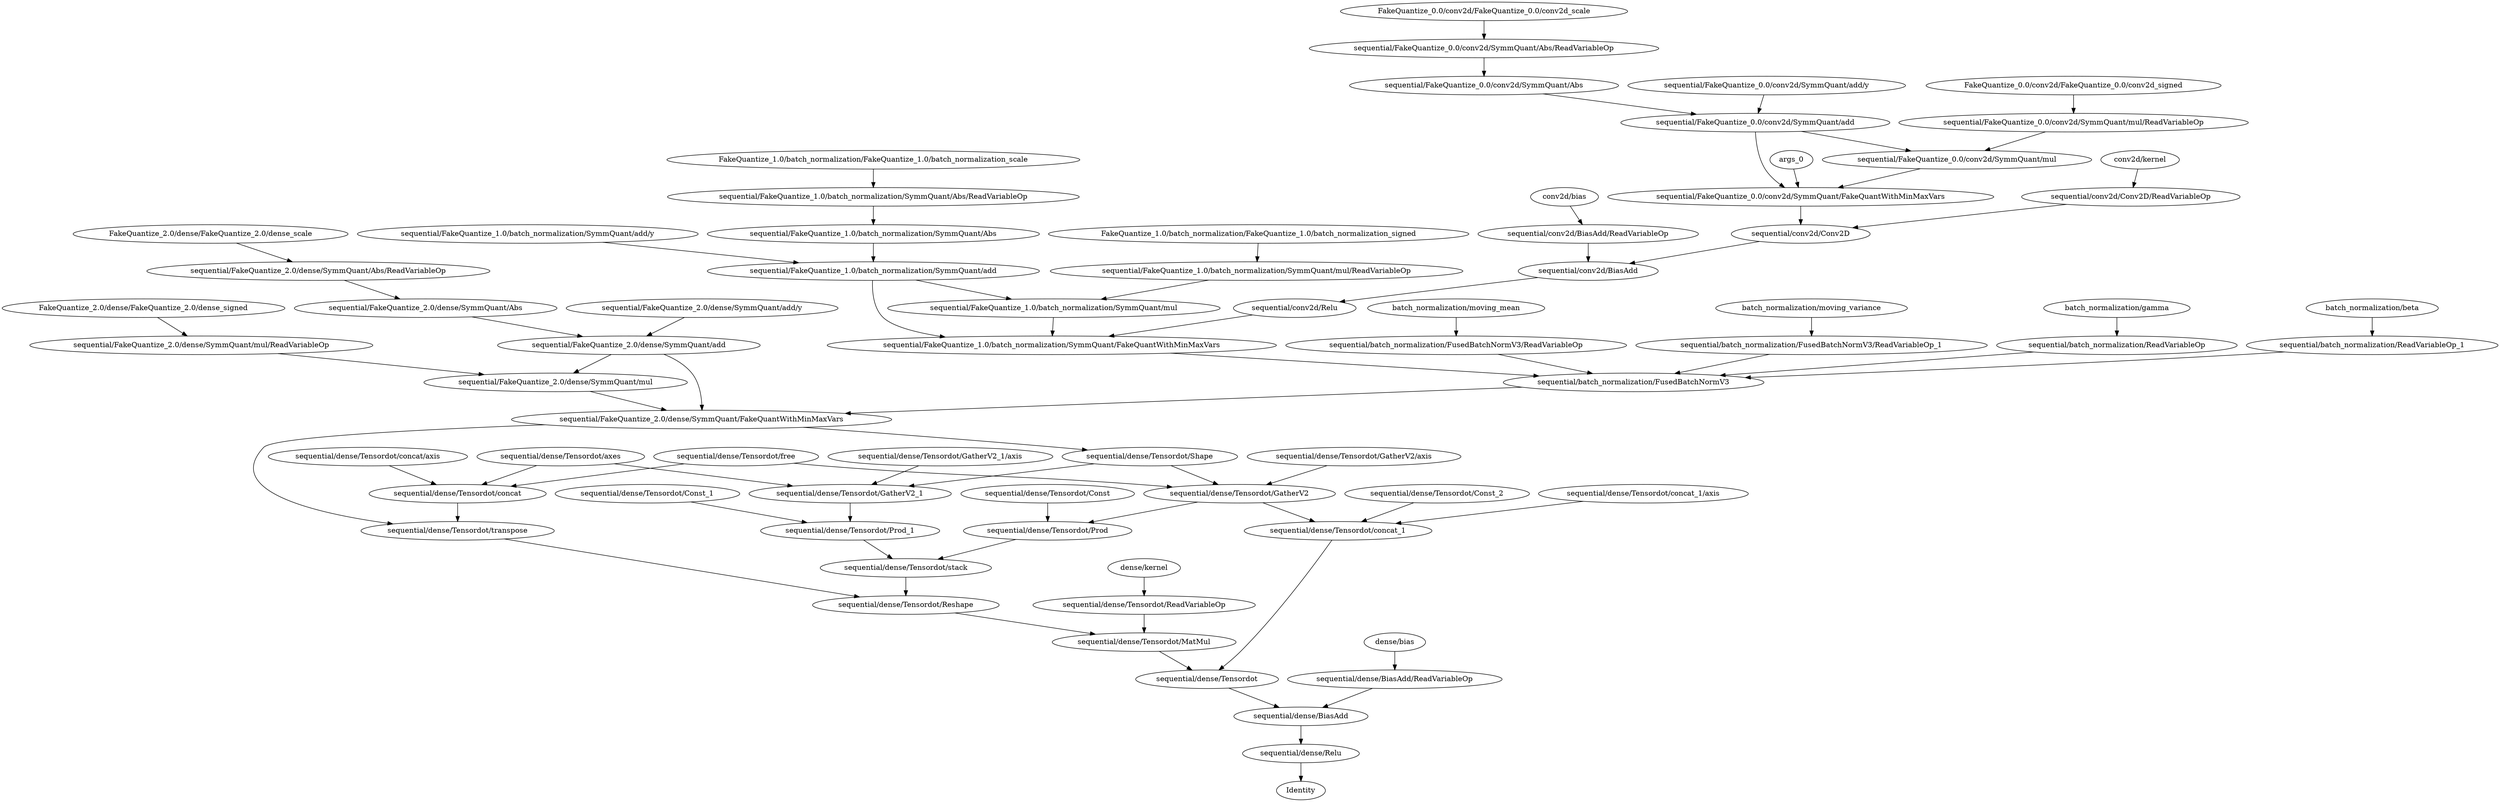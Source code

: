 strict digraph  {
args_0 [op=Placeholder];
"FakeQuantize_0.0/conv2d/FakeQuantize_0.0/conv2d_scale" [op=Placeholder];
"sequential/FakeQuantize_0.0/conv2d/SymmQuant/Abs/ReadVariableOp" [op=ReadVariableOp];
"sequential/FakeQuantize_0.0/conv2d/SymmQuant/Abs" [op=Abs];
"sequential/FakeQuantize_0.0/conv2d/SymmQuant/add/y" [op=Const];
"sequential/FakeQuantize_0.0/conv2d/SymmQuant/add" [op=AddV2];
"FakeQuantize_0.0/conv2d/FakeQuantize_0.0/conv2d_signed" [op=Placeholder];
"sequential/FakeQuantize_0.0/conv2d/SymmQuant/mul/ReadVariableOp" [op=ReadVariableOp];
"sequential/FakeQuantize_0.0/conv2d/SymmQuant/mul" [op=Mul];
"sequential/FakeQuantize_0.0/conv2d/SymmQuant/FakeQuantWithMinMaxVars" [op=FakeQuantWithMinMaxVars];
"conv2d/kernel" [op=Placeholder];
"sequential/conv2d/Conv2D/ReadVariableOp" [op=ReadVariableOp];
"sequential/conv2d/Conv2D" [op=Conv2D];
"conv2d/bias" [op=Placeholder];
"sequential/conv2d/BiasAdd/ReadVariableOp" [op=ReadVariableOp];
"sequential/conv2d/BiasAdd" [op=BiasAdd];
"sequential/conv2d/Relu" [op=Relu];
"FakeQuantize_1.0/batch_normalization/FakeQuantize_1.0/batch_normalization_scale" [op=Placeholder];
"sequential/FakeQuantize_1.0/batch_normalization/SymmQuant/Abs/ReadVariableOp" [op=ReadVariableOp];
"sequential/FakeQuantize_1.0/batch_normalization/SymmQuant/Abs" [op=Abs];
"sequential/FakeQuantize_1.0/batch_normalization/SymmQuant/add/y" [op=Const];
"sequential/FakeQuantize_1.0/batch_normalization/SymmQuant/add" [op=AddV2];
"FakeQuantize_1.0/batch_normalization/FakeQuantize_1.0/batch_normalization_signed" [op=Placeholder];
"sequential/FakeQuantize_1.0/batch_normalization/SymmQuant/mul/ReadVariableOp" [op=ReadVariableOp];
"sequential/FakeQuantize_1.0/batch_normalization/SymmQuant/mul" [op=Mul];
"sequential/FakeQuantize_1.0/batch_normalization/SymmQuant/FakeQuantWithMinMaxVars" [op=FakeQuantWithMinMaxVars];
"batch_normalization/gamma" [op=Placeholder];
"sequential/batch_normalization/ReadVariableOp" [op=ReadVariableOp];
"batch_normalization/beta" [op=Placeholder];
"sequential/batch_normalization/ReadVariableOp_1" [op=ReadVariableOp];
"batch_normalization/moving_mean" [op=Placeholder];
"sequential/batch_normalization/FusedBatchNormV3/ReadVariableOp" [op=ReadVariableOp];
"batch_normalization/moving_variance" [op=Placeholder];
"sequential/batch_normalization/FusedBatchNormV3/ReadVariableOp_1" [op=ReadVariableOp];
"sequential/batch_normalization/FusedBatchNormV3" [op=FusedBatchNormV3];
"FakeQuantize_2.0/dense/FakeQuantize_2.0/dense_scale" [op=Placeholder];
"sequential/FakeQuantize_2.0/dense/SymmQuant/Abs/ReadVariableOp" [op=ReadVariableOp];
"sequential/FakeQuantize_2.0/dense/SymmQuant/Abs" [op=Abs];
"sequential/FakeQuantize_2.0/dense/SymmQuant/add/y" [op=Const];
"sequential/FakeQuantize_2.0/dense/SymmQuant/add" [op=AddV2];
"FakeQuantize_2.0/dense/FakeQuantize_2.0/dense_signed" [op=Placeholder];
"sequential/FakeQuantize_2.0/dense/SymmQuant/mul/ReadVariableOp" [op=ReadVariableOp];
"sequential/FakeQuantize_2.0/dense/SymmQuant/mul" [op=Mul];
"sequential/FakeQuantize_2.0/dense/SymmQuant/FakeQuantWithMinMaxVars" [op=FakeQuantWithMinMaxVars];
"dense/kernel" [op=Placeholder];
"sequential/dense/Tensordot/ReadVariableOp" [op=ReadVariableOp];
"sequential/dense/Tensordot/axes" [op=Const];
"sequential/dense/Tensordot/free" [op=Const];
"sequential/dense/Tensordot/Shape" [op=Shape];
"sequential/dense/Tensordot/GatherV2/axis" [op=Const];
"sequential/dense/Tensordot/GatherV2" [op=GatherV2];
"sequential/dense/Tensordot/GatherV2_1/axis" [op=Const];
"sequential/dense/Tensordot/GatherV2_1" [op=GatherV2];
"sequential/dense/Tensordot/Const" [op=Const];
"sequential/dense/Tensordot/Prod" [op=Prod];
"sequential/dense/Tensordot/Const_1" [op=Const];
"sequential/dense/Tensordot/Prod_1" [op=Prod];
"sequential/dense/Tensordot/concat/axis" [op=Const];
"sequential/dense/Tensordot/concat" [op=ConcatV2];
"sequential/dense/Tensordot/stack" [op=Pack];
"sequential/dense/Tensordot/transpose" [op=Transpose];
"sequential/dense/Tensordot/Reshape" [op=Reshape];
"sequential/dense/Tensordot/MatMul" [op=MatMul];
"sequential/dense/Tensordot/Const_2" [op=Const];
"sequential/dense/Tensordot/concat_1/axis" [op=Const];
"sequential/dense/Tensordot/concat_1" [op=ConcatV2];
"sequential/dense/Tensordot" [op=Reshape];
"dense/bias" [op=Placeholder];
"sequential/dense/BiasAdd/ReadVariableOp" [op=ReadVariableOp];
"sequential/dense/BiasAdd" [op=BiasAdd];
"sequential/dense/Relu" [op=Relu];
Identity [op=Identity];
args_0 -> "sequential/FakeQuantize_0.0/conv2d/SymmQuant/FakeQuantWithMinMaxVars";
"FakeQuantize_0.0/conv2d/FakeQuantize_0.0/conv2d_scale" -> "sequential/FakeQuantize_0.0/conv2d/SymmQuant/Abs/ReadVariableOp";
"sequential/FakeQuantize_0.0/conv2d/SymmQuant/Abs/ReadVariableOp" -> "sequential/FakeQuantize_0.0/conv2d/SymmQuant/Abs";
"sequential/FakeQuantize_0.0/conv2d/SymmQuant/Abs" -> "sequential/FakeQuantize_0.0/conv2d/SymmQuant/add";
"sequential/FakeQuantize_0.0/conv2d/SymmQuant/add/y" -> "sequential/FakeQuantize_0.0/conv2d/SymmQuant/add";
"sequential/FakeQuantize_0.0/conv2d/SymmQuant/add" -> "sequential/FakeQuantize_0.0/conv2d/SymmQuant/mul";
"sequential/FakeQuantize_0.0/conv2d/SymmQuant/add" -> "sequential/FakeQuantize_0.0/conv2d/SymmQuant/FakeQuantWithMinMaxVars";
"FakeQuantize_0.0/conv2d/FakeQuantize_0.0/conv2d_signed" -> "sequential/FakeQuantize_0.0/conv2d/SymmQuant/mul/ReadVariableOp";
"sequential/FakeQuantize_0.0/conv2d/SymmQuant/mul/ReadVariableOp" -> "sequential/FakeQuantize_0.0/conv2d/SymmQuant/mul";
"sequential/FakeQuantize_0.0/conv2d/SymmQuant/mul" -> "sequential/FakeQuantize_0.0/conv2d/SymmQuant/FakeQuantWithMinMaxVars";
"sequential/FakeQuantize_0.0/conv2d/SymmQuant/FakeQuantWithMinMaxVars" -> "sequential/conv2d/Conv2D";
"conv2d/kernel" -> "sequential/conv2d/Conv2D/ReadVariableOp";
"sequential/conv2d/Conv2D/ReadVariableOp" -> "sequential/conv2d/Conv2D";
"sequential/conv2d/Conv2D" -> "sequential/conv2d/BiasAdd";
"conv2d/bias" -> "sequential/conv2d/BiasAdd/ReadVariableOp";
"sequential/conv2d/BiasAdd/ReadVariableOp" -> "sequential/conv2d/BiasAdd";
"sequential/conv2d/BiasAdd" -> "sequential/conv2d/Relu";
"sequential/conv2d/Relu" -> "sequential/FakeQuantize_1.0/batch_normalization/SymmQuant/FakeQuantWithMinMaxVars";
"FakeQuantize_1.0/batch_normalization/FakeQuantize_1.0/batch_normalization_scale" -> "sequential/FakeQuantize_1.0/batch_normalization/SymmQuant/Abs/ReadVariableOp";
"sequential/FakeQuantize_1.0/batch_normalization/SymmQuant/Abs/ReadVariableOp" -> "sequential/FakeQuantize_1.0/batch_normalization/SymmQuant/Abs";
"sequential/FakeQuantize_1.0/batch_normalization/SymmQuant/Abs" -> "sequential/FakeQuantize_1.0/batch_normalization/SymmQuant/add";
"sequential/FakeQuantize_1.0/batch_normalization/SymmQuant/add/y" -> "sequential/FakeQuantize_1.0/batch_normalization/SymmQuant/add";
"sequential/FakeQuantize_1.0/batch_normalization/SymmQuant/add" -> "sequential/FakeQuantize_1.0/batch_normalization/SymmQuant/mul";
"sequential/FakeQuantize_1.0/batch_normalization/SymmQuant/add" -> "sequential/FakeQuantize_1.0/batch_normalization/SymmQuant/FakeQuantWithMinMaxVars";
"FakeQuantize_1.0/batch_normalization/FakeQuantize_1.0/batch_normalization_signed" -> "sequential/FakeQuantize_1.0/batch_normalization/SymmQuant/mul/ReadVariableOp";
"sequential/FakeQuantize_1.0/batch_normalization/SymmQuant/mul/ReadVariableOp" -> "sequential/FakeQuantize_1.0/batch_normalization/SymmQuant/mul";
"sequential/FakeQuantize_1.0/batch_normalization/SymmQuant/mul" -> "sequential/FakeQuantize_1.0/batch_normalization/SymmQuant/FakeQuantWithMinMaxVars";
"sequential/FakeQuantize_1.0/batch_normalization/SymmQuant/FakeQuantWithMinMaxVars" -> "sequential/batch_normalization/FusedBatchNormV3";
"batch_normalization/gamma" -> "sequential/batch_normalization/ReadVariableOp";
"sequential/batch_normalization/ReadVariableOp" -> "sequential/batch_normalization/FusedBatchNormV3";
"batch_normalization/beta" -> "sequential/batch_normalization/ReadVariableOp_1";
"sequential/batch_normalization/ReadVariableOp_1" -> "sequential/batch_normalization/FusedBatchNormV3";
"batch_normalization/moving_mean" -> "sequential/batch_normalization/FusedBatchNormV3/ReadVariableOp";
"sequential/batch_normalization/FusedBatchNormV3/ReadVariableOp" -> "sequential/batch_normalization/FusedBatchNormV3";
"batch_normalization/moving_variance" -> "sequential/batch_normalization/FusedBatchNormV3/ReadVariableOp_1";
"sequential/batch_normalization/FusedBatchNormV3/ReadVariableOp_1" -> "sequential/batch_normalization/FusedBatchNormV3";
"sequential/batch_normalization/FusedBatchNormV3" -> "sequential/FakeQuantize_2.0/dense/SymmQuant/FakeQuantWithMinMaxVars";
"FakeQuantize_2.0/dense/FakeQuantize_2.0/dense_scale" -> "sequential/FakeQuantize_2.0/dense/SymmQuant/Abs/ReadVariableOp";
"sequential/FakeQuantize_2.0/dense/SymmQuant/Abs/ReadVariableOp" -> "sequential/FakeQuantize_2.0/dense/SymmQuant/Abs";
"sequential/FakeQuantize_2.0/dense/SymmQuant/Abs" -> "sequential/FakeQuantize_2.0/dense/SymmQuant/add";
"sequential/FakeQuantize_2.0/dense/SymmQuant/add/y" -> "sequential/FakeQuantize_2.0/dense/SymmQuant/add";
"sequential/FakeQuantize_2.0/dense/SymmQuant/add" -> "sequential/FakeQuantize_2.0/dense/SymmQuant/mul";
"sequential/FakeQuantize_2.0/dense/SymmQuant/add" -> "sequential/FakeQuantize_2.0/dense/SymmQuant/FakeQuantWithMinMaxVars";
"FakeQuantize_2.0/dense/FakeQuantize_2.0/dense_signed" -> "sequential/FakeQuantize_2.0/dense/SymmQuant/mul/ReadVariableOp";
"sequential/FakeQuantize_2.0/dense/SymmQuant/mul/ReadVariableOp" -> "sequential/FakeQuantize_2.0/dense/SymmQuant/mul";
"sequential/FakeQuantize_2.0/dense/SymmQuant/mul" -> "sequential/FakeQuantize_2.0/dense/SymmQuant/FakeQuantWithMinMaxVars";
"sequential/FakeQuantize_2.0/dense/SymmQuant/FakeQuantWithMinMaxVars" -> "sequential/dense/Tensordot/Shape";
"sequential/FakeQuantize_2.0/dense/SymmQuant/FakeQuantWithMinMaxVars" -> "sequential/dense/Tensordot/transpose";
"dense/kernel" -> "sequential/dense/Tensordot/ReadVariableOp";
"sequential/dense/Tensordot/ReadVariableOp" -> "sequential/dense/Tensordot/MatMul";
"sequential/dense/Tensordot/axes" -> "sequential/dense/Tensordot/GatherV2_1";
"sequential/dense/Tensordot/axes" -> "sequential/dense/Tensordot/concat";
"sequential/dense/Tensordot/free" -> "sequential/dense/Tensordot/GatherV2";
"sequential/dense/Tensordot/free" -> "sequential/dense/Tensordot/concat";
"sequential/dense/Tensordot/Shape" -> "sequential/dense/Tensordot/GatherV2";
"sequential/dense/Tensordot/Shape" -> "sequential/dense/Tensordot/GatherV2_1";
"sequential/dense/Tensordot/GatherV2/axis" -> "sequential/dense/Tensordot/GatherV2";
"sequential/dense/Tensordot/GatherV2" -> "sequential/dense/Tensordot/Prod";
"sequential/dense/Tensordot/GatherV2" -> "sequential/dense/Tensordot/concat_1";
"sequential/dense/Tensordot/GatherV2_1/axis" -> "sequential/dense/Tensordot/GatherV2_1";
"sequential/dense/Tensordot/GatherV2_1" -> "sequential/dense/Tensordot/Prod_1";
"sequential/dense/Tensordot/Const" -> "sequential/dense/Tensordot/Prod";
"sequential/dense/Tensordot/Prod" -> "sequential/dense/Tensordot/stack";
"sequential/dense/Tensordot/Const_1" -> "sequential/dense/Tensordot/Prod_1";
"sequential/dense/Tensordot/Prod_1" -> "sequential/dense/Tensordot/stack";
"sequential/dense/Tensordot/concat/axis" -> "sequential/dense/Tensordot/concat";
"sequential/dense/Tensordot/concat" -> "sequential/dense/Tensordot/transpose";
"sequential/dense/Tensordot/stack" -> "sequential/dense/Tensordot/Reshape";
"sequential/dense/Tensordot/transpose" -> "sequential/dense/Tensordot/Reshape";
"sequential/dense/Tensordot/Reshape" -> "sequential/dense/Tensordot/MatMul";
"sequential/dense/Tensordot/MatMul" -> "sequential/dense/Tensordot";
"sequential/dense/Tensordot/Const_2" -> "sequential/dense/Tensordot/concat_1";
"sequential/dense/Tensordot/concat_1/axis" -> "sequential/dense/Tensordot/concat_1";
"sequential/dense/Tensordot/concat_1" -> "sequential/dense/Tensordot";
"sequential/dense/Tensordot" -> "sequential/dense/BiasAdd";
"dense/bias" -> "sequential/dense/BiasAdd/ReadVariableOp";
"sequential/dense/BiasAdd/ReadVariableOp" -> "sequential/dense/BiasAdd";
"sequential/dense/BiasAdd" -> "sequential/dense/Relu";
"sequential/dense/Relu" -> Identity;
}
